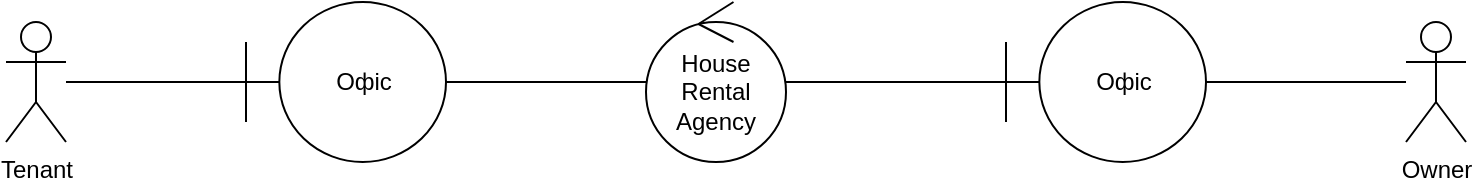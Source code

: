 <mxfile version="21.1.1" type="device">
  <diagram id="C5RBs43oDa-KdzZeNtuy" name="Page-1">
    <mxGraphModel dx="1035" dy="614" grid="1" gridSize="10" guides="1" tooltips="1" connect="1" arrows="1" fold="1" page="1" pageScale="1" pageWidth="827" pageHeight="1169" math="0" shadow="0">
      <root>
        <mxCell id="WIyWlLk6GJQsqaUBKTNV-0" />
        <mxCell id="WIyWlLk6GJQsqaUBKTNV-1" parent="WIyWlLk6GJQsqaUBKTNV-0" />
        <mxCell id="RLW3RkN5RCq2m-9et4sf-44" value="" style="edgeStyle=orthogonalEdgeStyle;rounded=0;orthogonalLoop=1;jettySize=auto;html=1;endArrow=none;endFill=0;" edge="1" parent="WIyWlLk6GJQsqaUBKTNV-1" source="RLW3RkN5RCq2m-9et4sf-21" target="RLW3RkN5RCq2m-9et4sf-41">
          <mxGeometry relative="1" as="geometry" />
        </mxCell>
        <mxCell id="RLW3RkN5RCq2m-9et4sf-21" value="House Rental Agency" style="ellipse;shape=umlControl;whiteSpace=wrap;html=1;" vertex="1" parent="WIyWlLk6GJQsqaUBKTNV-1">
          <mxGeometry x="369" y="390" width="70" height="80" as="geometry" />
        </mxCell>
        <mxCell id="RLW3RkN5RCq2m-9et4sf-43" value="" style="edgeStyle=orthogonalEdgeStyle;rounded=0;orthogonalLoop=1;jettySize=auto;html=1;endArrow=none;endFill=0;" edge="1" parent="WIyWlLk6GJQsqaUBKTNV-1" source="RLW3RkN5RCq2m-9et4sf-38" target="RLW3RkN5RCq2m-9et4sf-21">
          <mxGeometry relative="1" as="geometry" />
        </mxCell>
        <mxCell id="RLW3RkN5RCq2m-9et4sf-38" value="Офіс" style="shape=umlBoundary;whiteSpace=wrap;html=1;" vertex="1" parent="WIyWlLk6GJQsqaUBKTNV-1">
          <mxGeometry x="169" y="390" width="100" height="80" as="geometry" />
        </mxCell>
        <mxCell id="RLW3RkN5RCq2m-9et4sf-42" value="" style="edgeStyle=orthogonalEdgeStyle;rounded=0;orthogonalLoop=1;jettySize=auto;html=1;endArrow=none;endFill=0;" edge="1" parent="WIyWlLk6GJQsqaUBKTNV-1" source="RLW3RkN5RCq2m-9et4sf-39" target="RLW3RkN5RCq2m-9et4sf-38">
          <mxGeometry relative="1" as="geometry" />
        </mxCell>
        <mxCell id="RLW3RkN5RCq2m-9et4sf-39" value="Tenant" style="shape=umlActor;verticalLabelPosition=bottom;verticalAlign=top;html=1;" vertex="1" parent="WIyWlLk6GJQsqaUBKTNV-1">
          <mxGeometry x="49" y="400" width="30" height="60" as="geometry" />
        </mxCell>
        <mxCell id="RLW3RkN5RCq2m-9et4sf-40" value="Owner" style="shape=umlActor;verticalLabelPosition=bottom;verticalAlign=top;html=1;" vertex="1" parent="WIyWlLk6GJQsqaUBKTNV-1">
          <mxGeometry x="749" y="400" width="30" height="60" as="geometry" />
        </mxCell>
        <mxCell id="RLW3RkN5RCq2m-9et4sf-45" value="" style="edgeStyle=orthogonalEdgeStyle;rounded=0;orthogonalLoop=1;jettySize=auto;html=1;endArrow=none;endFill=0;" edge="1" parent="WIyWlLk6GJQsqaUBKTNV-1" source="RLW3RkN5RCq2m-9et4sf-41" target="RLW3RkN5RCq2m-9et4sf-40">
          <mxGeometry relative="1" as="geometry" />
        </mxCell>
        <mxCell id="RLW3RkN5RCq2m-9et4sf-41" value="Офіс" style="shape=umlBoundary;whiteSpace=wrap;html=1;" vertex="1" parent="WIyWlLk6GJQsqaUBKTNV-1">
          <mxGeometry x="549" y="390" width="100" height="80" as="geometry" />
        </mxCell>
      </root>
    </mxGraphModel>
  </diagram>
</mxfile>
